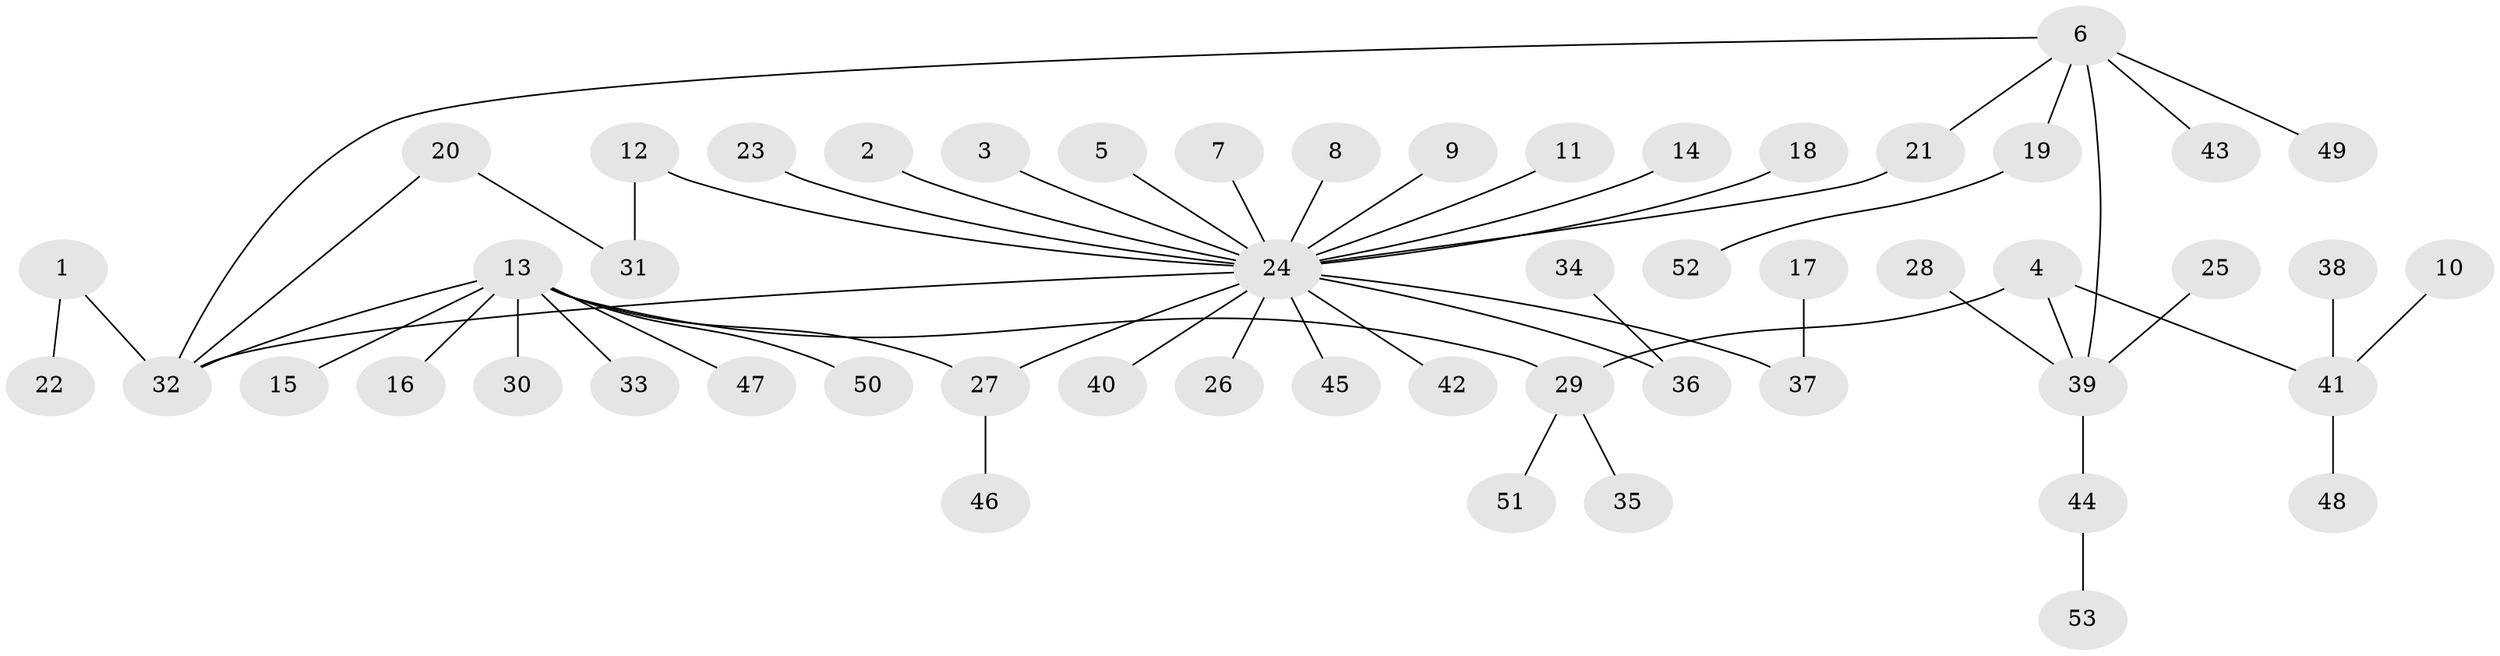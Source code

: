 // original degree distribution, {21: 0.013333333333333334, 2: 0.21333333333333335, 6: 0.02666666666666667, 10: 0.013333333333333334, 3: 0.08, 7: 0.013333333333333334, 1: 0.6133333333333333, 5: 0.02666666666666667}
// Generated by graph-tools (version 1.1) at 2025/36/03/04/25 23:36:42]
// undirected, 53 vertices, 56 edges
graph export_dot {
  node [color=gray90,style=filled];
  1;
  2;
  3;
  4;
  5;
  6;
  7;
  8;
  9;
  10;
  11;
  12;
  13;
  14;
  15;
  16;
  17;
  18;
  19;
  20;
  21;
  22;
  23;
  24;
  25;
  26;
  27;
  28;
  29;
  30;
  31;
  32;
  33;
  34;
  35;
  36;
  37;
  38;
  39;
  40;
  41;
  42;
  43;
  44;
  45;
  46;
  47;
  48;
  49;
  50;
  51;
  52;
  53;
  1 -- 22 [weight=1.0];
  1 -- 32 [weight=1.0];
  2 -- 24 [weight=1.0];
  3 -- 24 [weight=1.0];
  4 -- 29 [weight=1.0];
  4 -- 39 [weight=1.0];
  4 -- 41 [weight=1.0];
  5 -- 24 [weight=1.0];
  6 -- 19 [weight=1.0];
  6 -- 21 [weight=1.0];
  6 -- 32 [weight=1.0];
  6 -- 39 [weight=1.0];
  6 -- 43 [weight=1.0];
  6 -- 49 [weight=1.0];
  7 -- 24 [weight=1.0];
  8 -- 24 [weight=1.0];
  9 -- 24 [weight=1.0];
  10 -- 41 [weight=1.0];
  11 -- 24 [weight=1.0];
  12 -- 24 [weight=1.0];
  12 -- 31 [weight=1.0];
  13 -- 15 [weight=1.0];
  13 -- 16 [weight=1.0];
  13 -- 27 [weight=1.0];
  13 -- 29 [weight=1.0];
  13 -- 30 [weight=1.0];
  13 -- 32 [weight=1.0];
  13 -- 33 [weight=1.0];
  13 -- 47 [weight=1.0];
  13 -- 50 [weight=1.0];
  14 -- 24 [weight=1.0];
  17 -- 37 [weight=1.0];
  18 -- 24 [weight=1.0];
  19 -- 52 [weight=1.0];
  20 -- 31 [weight=1.0];
  20 -- 32 [weight=1.0];
  21 -- 24 [weight=1.0];
  23 -- 24 [weight=1.0];
  24 -- 26 [weight=1.0];
  24 -- 27 [weight=1.0];
  24 -- 32 [weight=1.0];
  24 -- 36 [weight=1.0];
  24 -- 37 [weight=1.0];
  24 -- 40 [weight=1.0];
  24 -- 42 [weight=1.0];
  24 -- 45 [weight=1.0];
  25 -- 39 [weight=1.0];
  27 -- 46 [weight=1.0];
  28 -- 39 [weight=1.0];
  29 -- 35 [weight=1.0];
  29 -- 51 [weight=1.0];
  34 -- 36 [weight=1.0];
  38 -- 41 [weight=1.0];
  39 -- 44 [weight=1.0];
  41 -- 48 [weight=1.0];
  44 -- 53 [weight=1.0];
}
